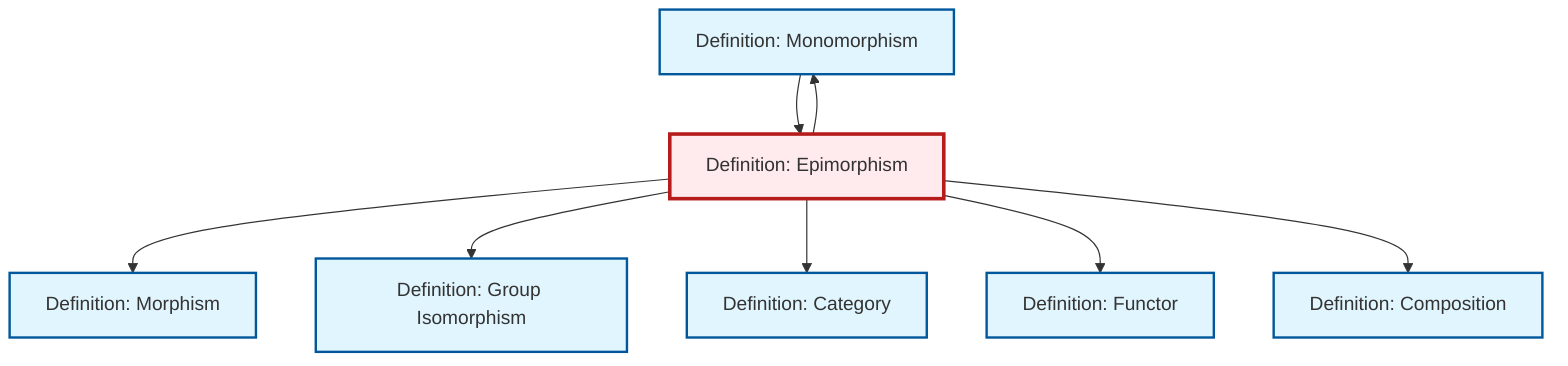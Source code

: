 graph TD
    classDef definition fill:#e1f5fe,stroke:#01579b,stroke-width:2px
    classDef theorem fill:#f3e5f5,stroke:#4a148c,stroke-width:2px
    classDef axiom fill:#fff3e0,stroke:#e65100,stroke-width:2px
    classDef example fill:#e8f5e9,stroke:#1b5e20,stroke-width:2px
    classDef current fill:#ffebee,stroke:#b71c1c,stroke-width:3px
    def-composition["Definition: Composition"]:::definition
    def-functor["Definition: Functor"]:::definition
    def-monomorphism["Definition: Monomorphism"]:::definition
    def-epimorphism["Definition: Epimorphism"]:::definition
    def-morphism["Definition: Morphism"]:::definition
    def-isomorphism["Definition: Group Isomorphism"]:::definition
    def-category["Definition: Category"]:::definition
    def-epimorphism --> def-morphism
    def-monomorphism --> def-epimorphism
    def-epimorphism --> def-isomorphism
    def-epimorphism --> def-category
    def-epimorphism --> def-functor
    def-epimorphism --> def-composition
    def-epimorphism --> def-monomorphism
    class def-epimorphism current